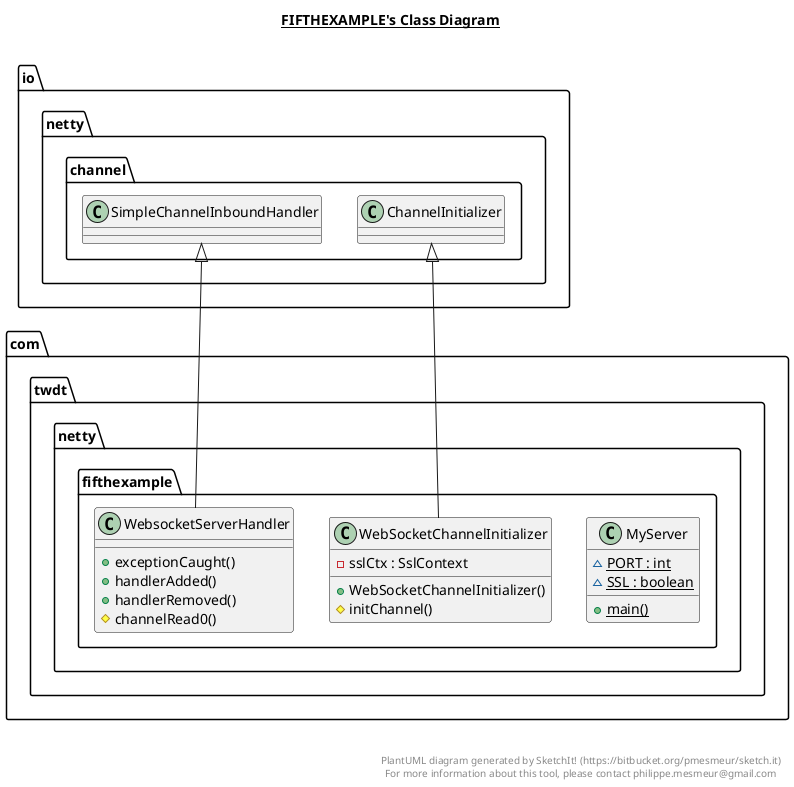 @startuml

title __FIFTHEXAMPLE's Class Diagram__\n

  namespace com.twdt.netty {
    namespace fifthexample {
      class com.twdt.netty.fifthexample.MyServer {
          {static} ~ PORT : int
          {static} ~ SSL : boolean
          {static} + main()
      }
    }
  }
  

  namespace com.twdt.netty {
    namespace fifthexample {
      class com.twdt.netty.fifthexample.WebSocketChannelInitializer {
          - sslCtx : SslContext
          + WebSocketChannelInitializer()
          # initChannel()
      }
    }
  }
  

  namespace com.twdt.netty {
    namespace fifthexample {
      class com.twdt.netty.fifthexample.WebsocketServerHandler {
          + exceptionCaught()
          + handlerAdded()
          + handlerRemoved()
          # channelRead0()
      }
    }
  }
  

  com.twdt.netty.fifthexample.WebSocketChannelInitializer -up-|> io.netty.channel.ChannelInitializer
  com.twdt.netty.fifthexample.WebsocketServerHandler -up-|> io.netty.channel.SimpleChannelInboundHandler


right footer


PlantUML diagram generated by SketchIt! (https://bitbucket.org/pmesmeur/sketch.it)
For more information about this tool, please contact philippe.mesmeur@gmail.com
endfooter

@enduml
